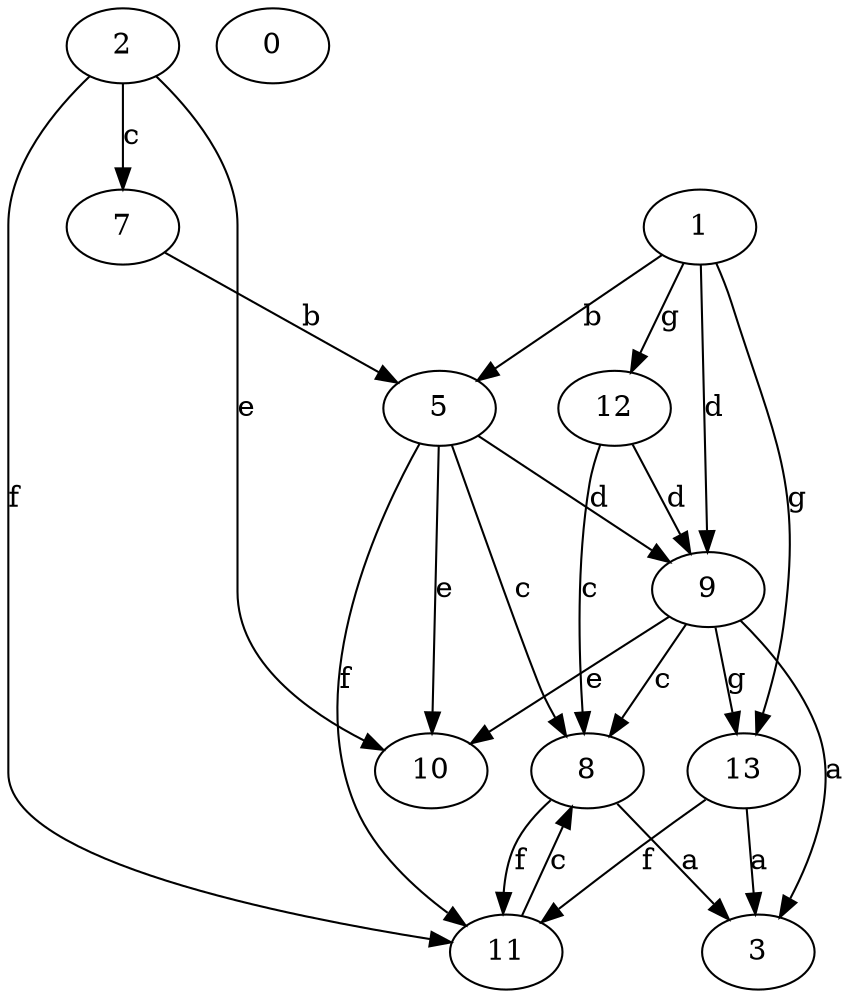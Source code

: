 strict digraph  {
2;
3;
5;
0;
7;
8;
9;
10;
1;
11;
12;
13;
2 -> 7  [label=c];
2 -> 10  [label=e];
2 -> 11  [label=f];
5 -> 8  [label=c];
5 -> 9  [label=d];
5 -> 10  [label=e];
5 -> 11  [label=f];
7 -> 5  [label=b];
8 -> 3  [label=a];
8 -> 11  [label=f];
9 -> 3  [label=a];
9 -> 8  [label=c];
9 -> 10  [label=e];
9 -> 13  [label=g];
1 -> 5  [label=b];
1 -> 9  [label=d];
1 -> 12  [label=g];
1 -> 13  [label=g];
11 -> 8  [label=c];
12 -> 8  [label=c];
12 -> 9  [label=d];
13 -> 3  [label=a];
13 -> 11  [label=f];
}
